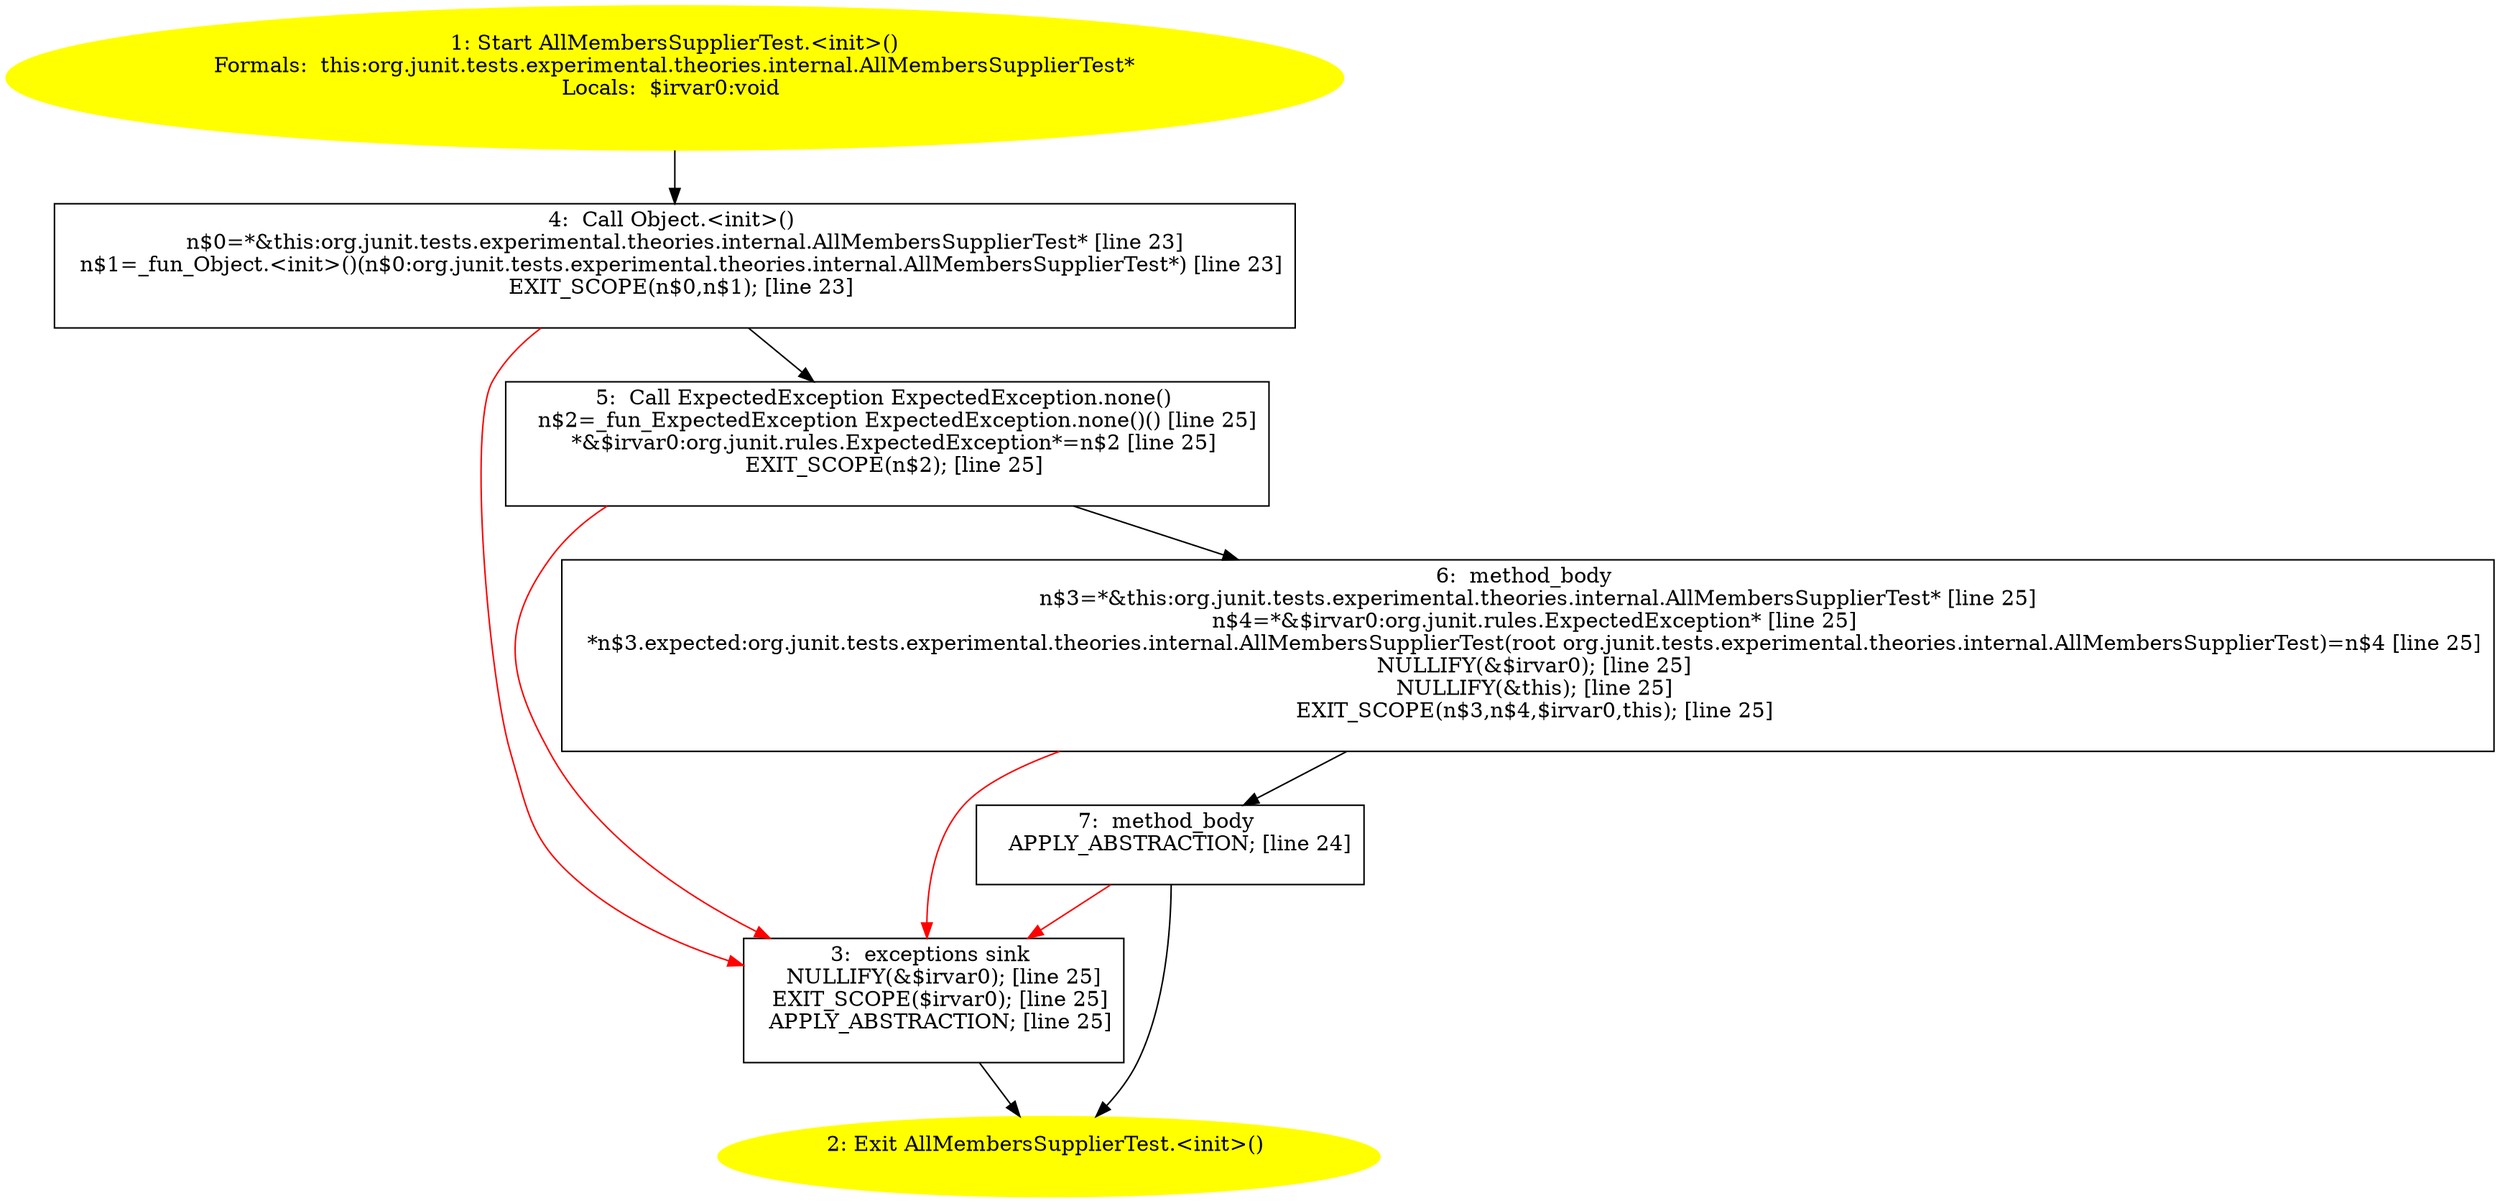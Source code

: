 /* @generated */
digraph cfg {
"org.junit.tests.experimental.theories.internal.AllMembersSupplierTest.<init>().92c4b28217281ae03706646e00934ee9_1" [label="1: Start AllMembersSupplierTest.<init>()\nFormals:  this:org.junit.tests.experimental.theories.internal.AllMembersSupplierTest*\nLocals:  $irvar0:void \n  " color=yellow style=filled]
	

	 "org.junit.tests.experimental.theories.internal.AllMembersSupplierTest.<init>().92c4b28217281ae03706646e00934ee9_1" -> "org.junit.tests.experimental.theories.internal.AllMembersSupplierTest.<init>().92c4b28217281ae03706646e00934ee9_4" ;
"org.junit.tests.experimental.theories.internal.AllMembersSupplierTest.<init>().92c4b28217281ae03706646e00934ee9_2" [label="2: Exit AllMembersSupplierTest.<init>() \n  " color=yellow style=filled]
	

"org.junit.tests.experimental.theories.internal.AllMembersSupplierTest.<init>().92c4b28217281ae03706646e00934ee9_3" [label="3:  exceptions sink \n   NULLIFY(&$irvar0); [line 25]\n  EXIT_SCOPE($irvar0); [line 25]\n  APPLY_ABSTRACTION; [line 25]\n " shape="box"]
	

	 "org.junit.tests.experimental.theories.internal.AllMembersSupplierTest.<init>().92c4b28217281ae03706646e00934ee9_3" -> "org.junit.tests.experimental.theories.internal.AllMembersSupplierTest.<init>().92c4b28217281ae03706646e00934ee9_2" ;
"org.junit.tests.experimental.theories.internal.AllMembersSupplierTest.<init>().92c4b28217281ae03706646e00934ee9_4" [label="4:  Call Object.<init>() \n   n$0=*&this:org.junit.tests.experimental.theories.internal.AllMembersSupplierTest* [line 23]\n  n$1=_fun_Object.<init>()(n$0:org.junit.tests.experimental.theories.internal.AllMembersSupplierTest*) [line 23]\n  EXIT_SCOPE(n$0,n$1); [line 23]\n " shape="box"]
	

	 "org.junit.tests.experimental.theories.internal.AllMembersSupplierTest.<init>().92c4b28217281ae03706646e00934ee9_4" -> "org.junit.tests.experimental.theories.internal.AllMembersSupplierTest.<init>().92c4b28217281ae03706646e00934ee9_5" ;
	 "org.junit.tests.experimental.theories.internal.AllMembersSupplierTest.<init>().92c4b28217281ae03706646e00934ee9_4" -> "org.junit.tests.experimental.theories.internal.AllMembersSupplierTest.<init>().92c4b28217281ae03706646e00934ee9_3" [color="red" ];
"org.junit.tests.experimental.theories.internal.AllMembersSupplierTest.<init>().92c4b28217281ae03706646e00934ee9_5" [label="5:  Call ExpectedException ExpectedException.none() \n   n$2=_fun_ExpectedException ExpectedException.none()() [line 25]\n  *&$irvar0:org.junit.rules.ExpectedException*=n$2 [line 25]\n  EXIT_SCOPE(n$2); [line 25]\n " shape="box"]
	

	 "org.junit.tests.experimental.theories.internal.AllMembersSupplierTest.<init>().92c4b28217281ae03706646e00934ee9_5" -> "org.junit.tests.experimental.theories.internal.AllMembersSupplierTest.<init>().92c4b28217281ae03706646e00934ee9_6" ;
	 "org.junit.tests.experimental.theories.internal.AllMembersSupplierTest.<init>().92c4b28217281ae03706646e00934ee9_5" -> "org.junit.tests.experimental.theories.internal.AllMembersSupplierTest.<init>().92c4b28217281ae03706646e00934ee9_3" [color="red" ];
"org.junit.tests.experimental.theories.internal.AllMembersSupplierTest.<init>().92c4b28217281ae03706646e00934ee9_6" [label="6:  method_body \n   n$3=*&this:org.junit.tests.experimental.theories.internal.AllMembersSupplierTest* [line 25]\n  n$4=*&$irvar0:org.junit.rules.ExpectedException* [line 25]\n  *n$3.expected:org.junit.tests.experimental.theories.internal.AllMembersSupplierTest(root org.junit.tests.experimental.theories.internal.AllMembersSupplierTest)=n$4 [line 25]\n  NULLIFY(&$irvar0); [line 25]\n  NULLIFY(&this); [line 25]\n  EXIT_SCOPE(n$3,n$4,$irvar0,this); [line 25]\n " shape="box"]
	

	 "org.junit.tests.experimental.theories.internal.AllMembersSupplierTest.<init>().92c4b28217281ae03706646e00934ee9_6" -> "org.junit.tests.experimental.theories.internal.AllMembersSupplierTest.<init>().92c4b28217281ae03706646e00934ee9_7" ;
	 "org.junit.tests.experimental.theories.internal.AllMembersSupplierTest.<init>().92c4b28217281ae03706646e00934ee9_6" -> "org.junit.tests.experimental.theories.internal.AllMembersSupplierTest.<init>().92c4b28217281ae03706646e00934ee9_3" [color="red" ];
"org.junit.tests.experimental.theories.internal.AllMembersSupplierTest.<init>().92c4b28217281ae03706646e00934ee9_7" [label="7:  method_body \n   APPLY_ABSTRACTION; [line 24]\n " shape="box"]
	

	 "org.junit.tests.experimental.theories.internal.AllMembersSupplierTest.<init>().92c4b28217281ae03706646e00934ee9_7" -> "org.junit.tests.experimental.theories.internal.AllMembersSupplierTest.<init>().92c4b28217281ae03706646e00934ee9_2" ;
	 "org.junit.tests.experimental.theories.internal.AllMembersSupplierTest.<init>().92c4b28217281ae03706646e00934ee9_7" -> "org.junit.tests.experimental.theories.internal.AllMembersSupplierTest.<init>().92c4b28217281ae03706646e00934ee9_3" [color="red" ];
}
